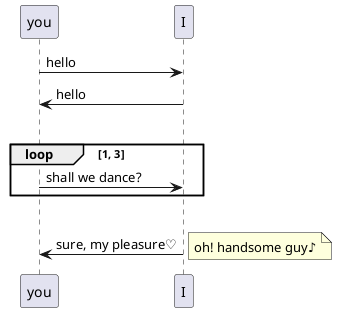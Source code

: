 @startuml{you&i.png}
you -> I : hello
I -> you : hello
|||
loop 1, 3
  you -> I : shall we dance?
end
|||
you <- I : sure, my pleasure♡
note right: oh! handsome guy♪
@enduml
